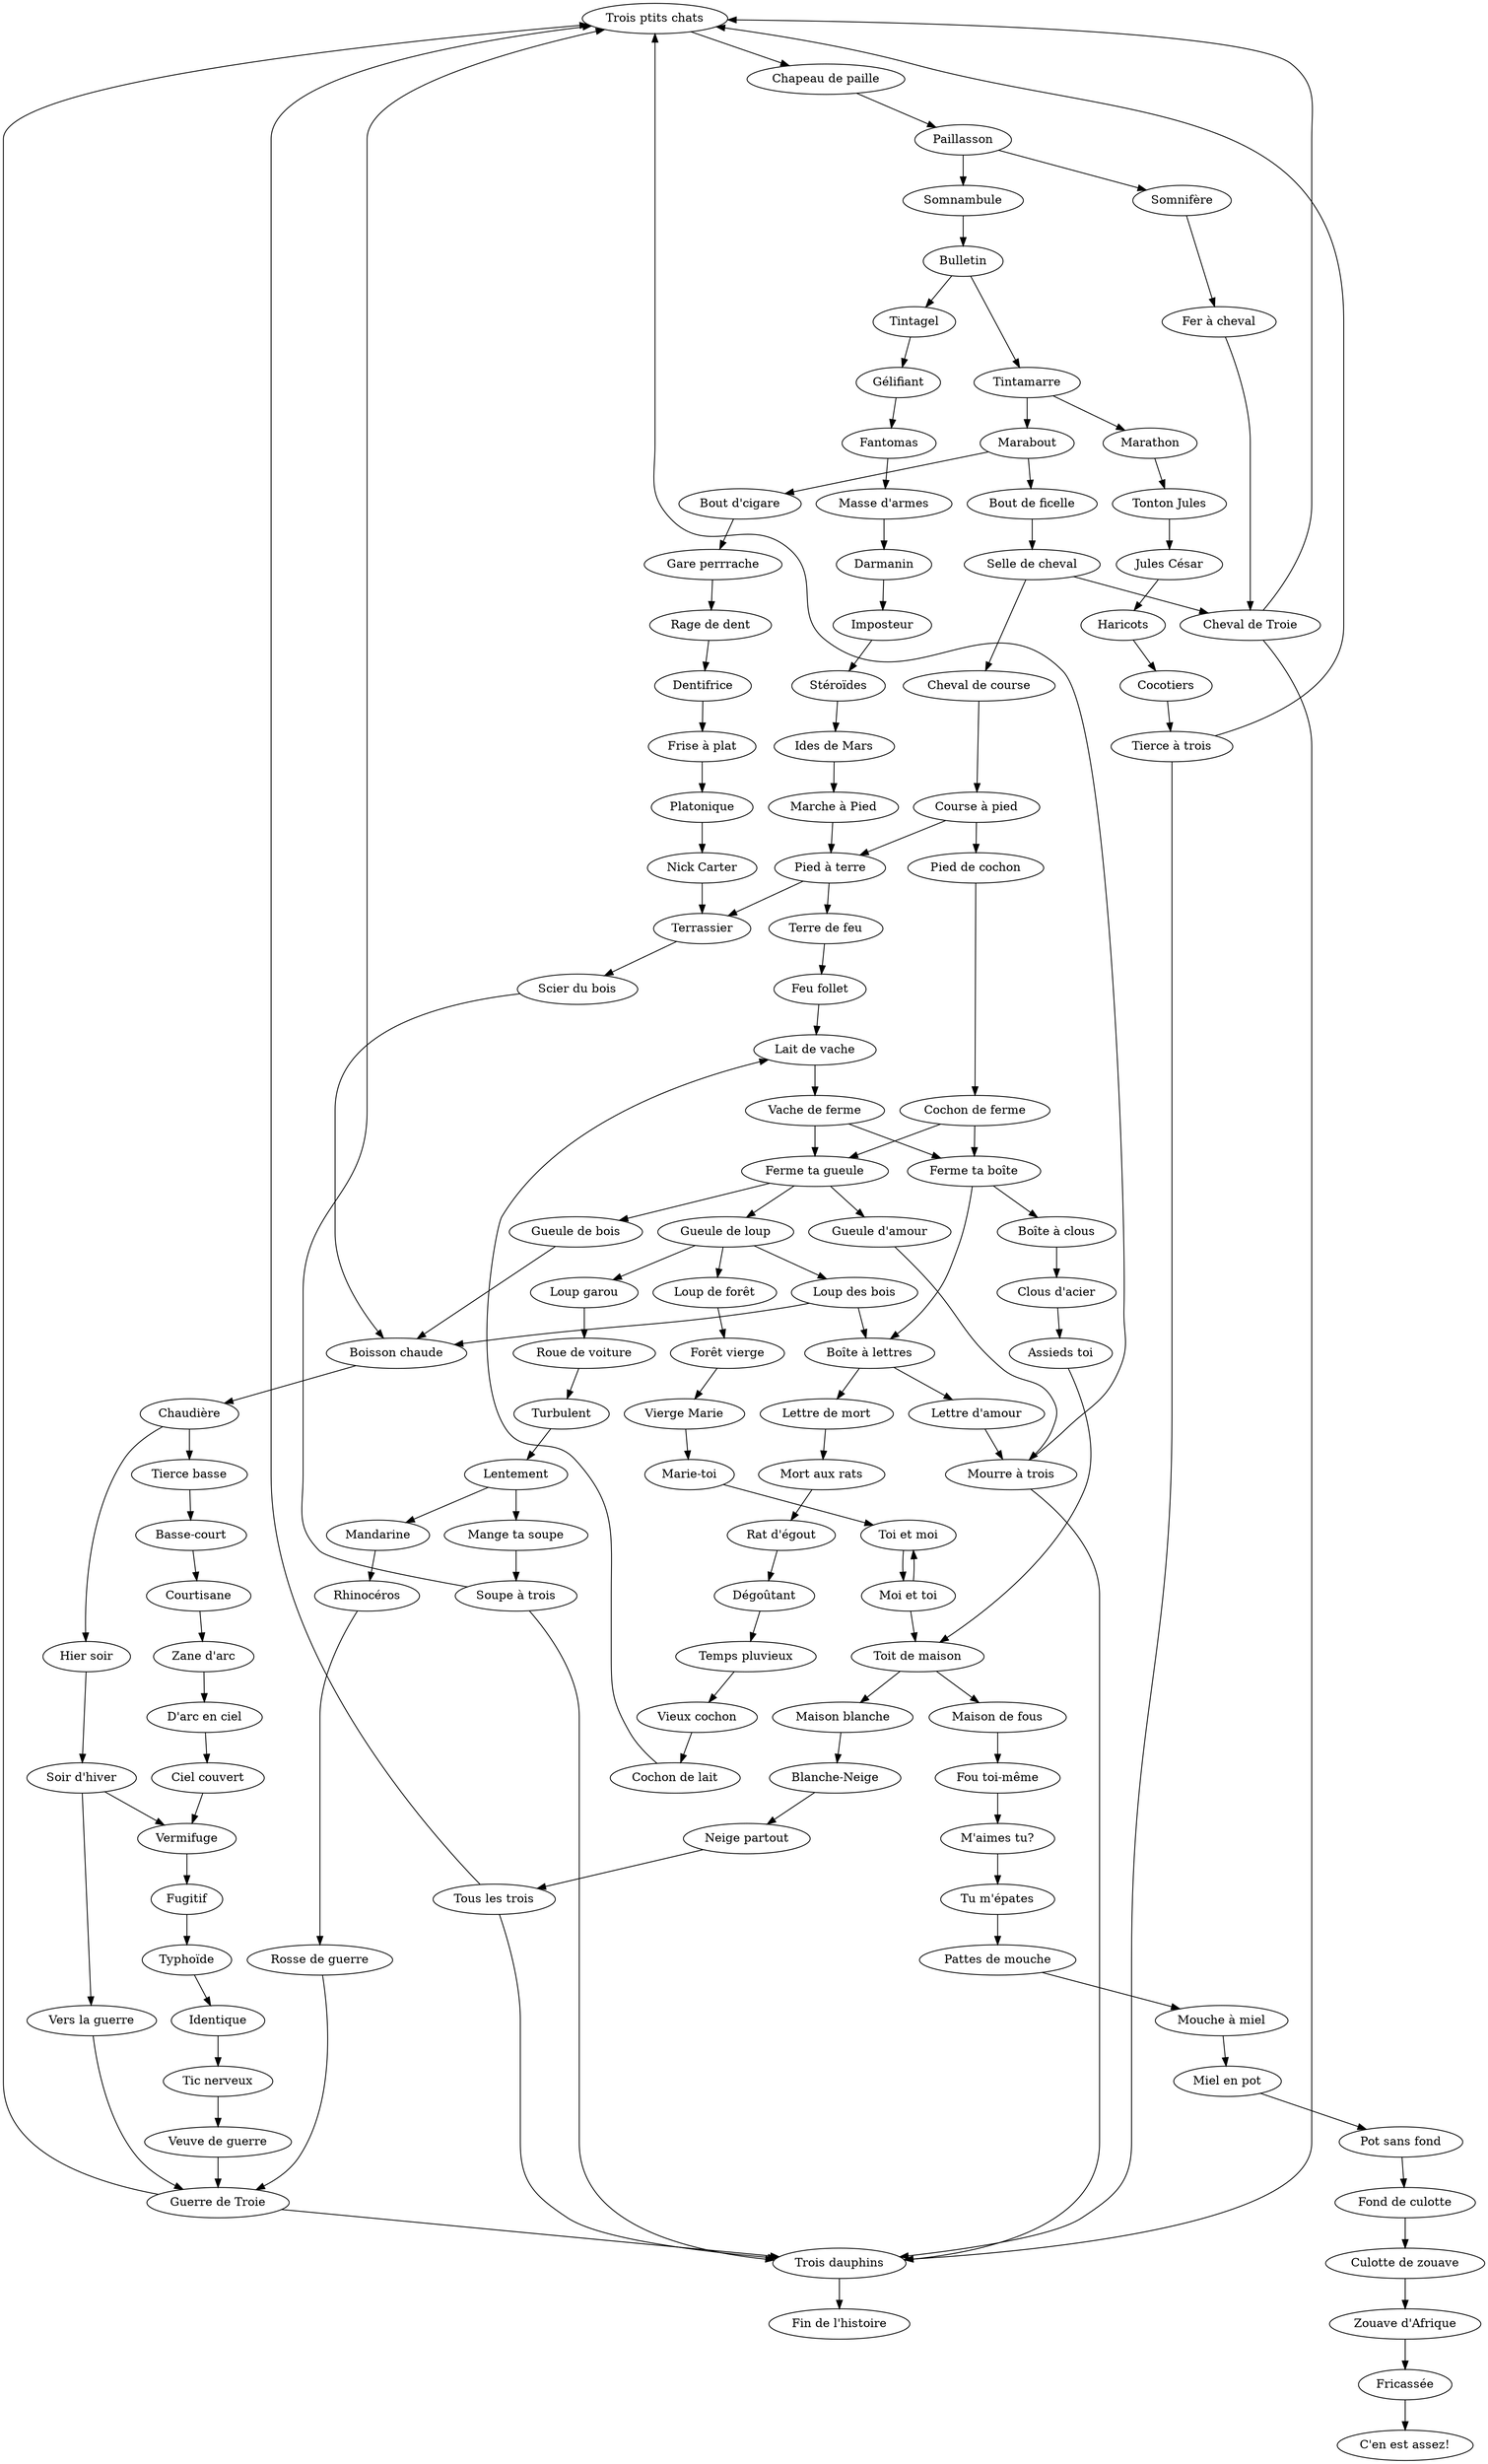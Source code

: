 digraph {
"Trois ptits chats" -> "Chapeau de paille"
"Chapeau de paille" -> "Paillasson"
"Paillasson" -> "Somnambule"
"Somnambule" -> "Bulletin"
"Bulletin" -> "Tintamarre"
"Tintamarre" -> "Marabout"
"Marabout" -> "Bout de ficelle"
"Bout de ficelle" -> "Selle de cheval"
"Selle de cheval" -> "Cheval de course"
"Cheval de course" -> "Course à pied"
"Course à pied" -> "Pied à terre"
"Pied à terre" -> "Terre de feu"
"Terre de feu" -> "Feu follet"
"Feu follet" -> "Lait de vache"
"Lait de vache" -> "Vache de ferme"
"Vache de ferme" -> "Ferme ta gueule"
"Ferme ta gueule" -> "Gueule de loup"
"Gueule de loup" -> "Loup des bois"
"Loup des bois" -> "Boîte à lettres"
"Boîte à lettres" -> "Lettre d'amour"
"Lettre d'amour" -> "Mourre à trois"
"Mourre à trois" -> "Trois ptits chats"

"Marabout" -> "Bout d'cigare"
"Bout d'cigare" -> "Gare perrrache"
"Gare perrrache" -> "Rage de dent"
"Rage de dent" -> "Dentifrice"
"Dentifrice" -> "Frise à plat"
"Frise à plat" -> "Platonique"
"Platonique" -> "Nick Carter"
"Nick Carter" -> "Terrassier"

"Paillasson" -> "Somnifère"
"Somnifère" -> "Fer à cheval"
"Fer à cheval" -> "Cheval de Troie"
"Cheval de Troie" -> "Trois ptits chats"

"Ferme ta gueule" -> "Gueule de bois"
"Gueule de bois" -> "Boisson chaude"

"Chaudière" -> "Tierce basse"
"Tierce basse" -> "Basse-court"
"Basse-court" -> "Courtisane"
"Courtisane" -> "Zane d'arc"
"Zane d'arc" -> "D'arc en ciel"
"D'arc en ciel" -> "Ciel couvert"
"Ciel couvert" -> "Vermifuge"

"Pied à terre" -> "Terrassier"
"Terrassier" -> "Scier du bois"
"Scier du bois" -> "Boisson chaude"
"Boisson chaude" -> "Chaudière"
"Chaudière" -> "Hier soir"
"Hier soir" -> "Soir d'hiver"
"Soir d'hiver" -> "Vermifuge"
"Vermifuge" -> "Fugitif"
"Fugitif" -> "Typhoïde"
"Typhoïde" -> "Identique"
"Identique" -> "Tic nerveux"
"Tic nerveux" -> "Veuve de guerre"
"Veuve de guerre" -> "Guerre de Troie"
"Guerre de Troie" -> "Trois ptits chats"

"Soir d'hiver" -> "Vers la guerre"
"Vers la guerre" -> "Guerre de Troie"
"Selle de cheval" -> "Cheval de Troie"

"Vache de ferme" -> "Ferme ta boîte"
"Ferme ta boîte" -> "Boîte à lettres"

"Boîte à lettres" -> "Lettre de mort"
"Lettre de mort" -> "Mort aux rats"
"Mort aux rats" -> "Rat d'égout"
"Rat d'égout" -> "Dégoûtant"
"Dégoûtant" -> "Temps pluvieux"
"Temps pluvieux" -> "Vieux cochon"
"Vieux cochon" -> "Cochon de lait"
"Cochon de lait" -> "Lait de vache"

"Ferme ta gueule" -> "Gueule d'amour"
"Gueule d'amour" -> "Mourre à trois"

"Bulletin" -> "Tintagel"
"Tintagel" -> "Gélifiant"
"Gélifiant" -> "Fantomas"
"Fantomas" -> "Masse d'armes"
"Masse d'armes" -> "Darmanin"
"Darmanin" -> "Imposteur"
"Imposteur" -> "Stéroïdes"
"Stéroïdes" -> "Ides de Mars"
"Ides de Mars" -> "Marche à Pied"
"Marche à Pied" -> "Pied à terre"

"Tintamarre" -> "Marathon"
"Marathon" -> "Tonton Jules"
"Tonton Jules" -> "Jules César"
"Jules César" -> "Haricots"
"Haricots" -> "Cocotiers"
"Cocotiers" -> "Tierce à trois"
"Tierce à trois" -> "Trois ptits chats"

"Gueule de loup" -> "Loup garou"
"Loup garou" -> "Roue de voiture"
"Roue de voiture" -> "Turbulent"
"Turbulent" -> "Lentement"
"Lentement" -> "Mange ta soupe"
"Mange ta soupe" -> "Soupe à trois"
"Soupe à trois" -> "Trois ptits chats"
"Soupe à trois" -> "Trois dauphins"

"Loup des bois" -> "Boisson chaude"

"Lentement" -> "Mandarine"
"Mandarine" -> "Rhinocéros"
"Rhinocéros" -> "Rosse de guerre"
"Rosse de guerre" -> "Guerre de Troie"

"Course à pied" -> "Pied de cochon"
"Pied de cochon" -> "Cochon de ferme"
"Cochon de ferme" -> "Ferme ta gueule"

"Cochon de ferme" -> "Ferme ta boîte"

"Mourre à trois" -> "Trois dauphins"
"Guerre de Troie" -> "Trois dauphins"
"Cheval de Troie" -> "Trois dauphins"
"Tierce à trois" -> "Trois dauphins"
"Trois dauphins" -> "Fin de l'histoire"

"Gueule de loup" -> "Loup de forêt"
"Loup de forêt" -> "Forêt vierge"
"Forêt vierge" -> "Vierge Marie"
"Vierge Marie" -> "Marie-toi"
"Marie-toi" -> "Toi et moi"
"Toi et moi" -> "Moi et toi"
"Moi et toi" -> "Toi et moi"
"Moi et toi" -> "Toit de maison"
"Toit de maison" -> "Maison blanche"
"Maison blanche" -> "Blanche-Neige"
"Blanche-Neige" -> "Neige partout"
"Neige partout" -> "Tous les trois"
"Tous les trois" -> "Trois ptits chats"
"Tous les trois" -> "Trois dauphins"

/* "Boite a clous" branch */

"Ferme ta boîte" 
    -> "Boîte à clous" 
    -> "Clous d'acier"
    -> "Assieds toi" 
    -> "Toit de maison"
    -> "Maison de fous"
    -> "Fou toi-même"
    -> "M'aimes tu?"
    -> "Tu m'épates"
    -> "Pattes de mouche"
    -> "Mouche à miel"
    -> "Miel en pot"
    -> "Pot sans fond"
    -> "Fond de culotte"
    -> "Culotte de zouave"
    -> "Zouave d'Afrique"
    -> "Fricassée"
    -> "C'en est assez!"
}
